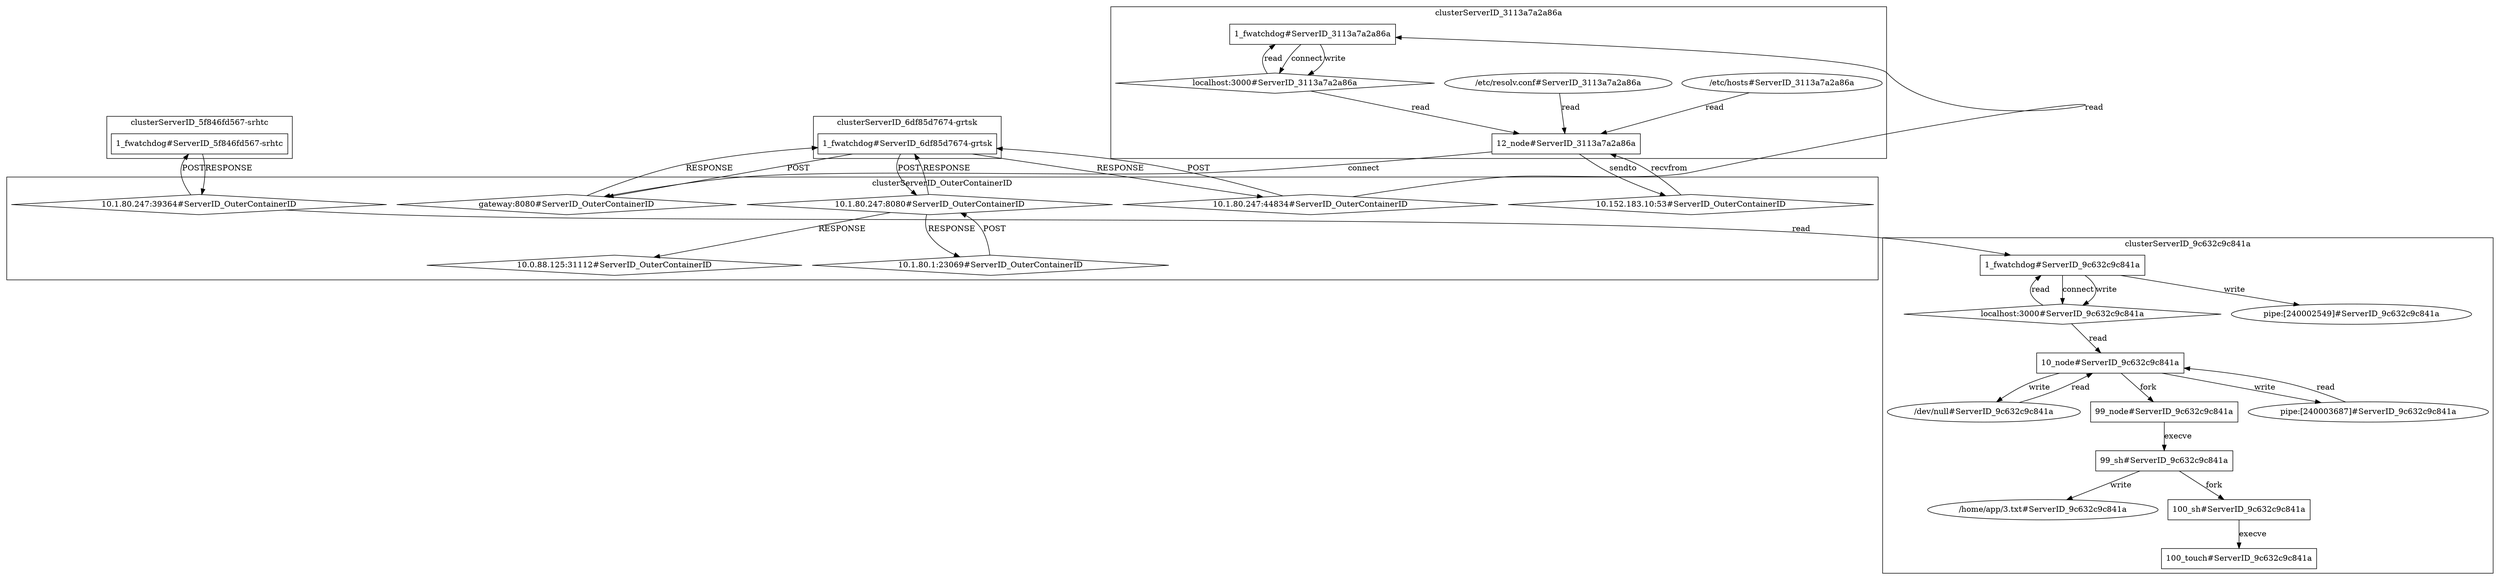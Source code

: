 digraph G {
	"10.1.80.247:39364#ServerID_OuterContainerID"->"1_fwatchdog#ServerID_5f846fd567-srhtc"[ label="POST" ];
	"gateway:8080#ServerID_OuterContainerID"->"1_fwatchdog#ServerID_6df85d7674-grtsk"[ label="RESPONSE" ];
	"1_fwatchdog#ServerID_6df85d7674-grtsk"->"10.1.80.247:44834#ServerID_OuterContainerID"[ label="RESPONSE" ];
	"1_fwatchdog#ServerID_5f846fd567-srhtc"->"10.1.80.247:39364#ServerID_OuterContainerID"[ label="RESPONSE" ];
	"10.1.80.247:44834#ServerID_OuterContainerID"->"1_fwatchdog#ServerID_6df85d7674-grtsk"[ label="POST" ];
	"1_fwatchdog#ServerID_6df85d7674-grtsk"->"10.1.80.247:8080#ServerID_OuterContainerID"[ label="POST" ];
	"1_fwatchdog#ServerID_6df85d7674-grtsk"->"gateway:8080#ServerID_OuterContainerID"[ label="POST" ];
	"10.1.80.247:8080#ServerID_OuterContainerID"->"1_fwatchdog#ServerID_6df85d7674-grtsk"[ label="RESPONSE" ];
	"1_fwatchdog#ServerID_3113a7a2a86a"->"localhost:3000#ServerID_3113a7a2a86a"[ label="connect" ];
	"localhost:3000#ServerID_3113a7a2a86a"->"1_fwatchdog#ServerID_3113a7a2a86a"[ label="read" ];
	"1_fwatchdog#ServerID_3113a7a2a86a"->"localhost:3000#ServerID_3113a7a2a86a"[ label="write" ];
	"10.1.80.247:44834#ServerID_OuterContainerID"->"1_fwatchdog#ServerID_3113a7a2a86a"[ label="read" ];
	"localhost:3000#ServerID_3113a7a2a86a"->"12_node#ServerID_3113a7a2a86a"[ label="read" ];
	"/etc/hosts#ServerID_3113a7a2a86a"->"12_node#ServerID_3113a7a2a86a"[ label="read" ];
	"/etc/resolv.conf#ServerID_3113a7a2a86a"->"12_node#ServerID_3113a7a2a86a"[ label="read" ];
	"12_node#ServerID_3113a7a2a86a"->"10.152.183.10:53#ServerID_OuterContainerID"[ label="sendto" ];
	"10.152.183.10:53#ServerID_OuterContainerID"->"12_node#ServerID_3113a7a2a86a"[ label="recvfrom" ];
	"12_node#ServerID_3113a7a2a86a"->"gateway:8080#ServerID_OuterContainerID"[ label="connect" ];
	"10.1.80.247:39364#ServerID_OuterContainerID"->"1_fwatchdog#ServerID_9c632c9c841a"[ label="read" ];
	"localhost:3000#ServerID_9c632c9c841a"->"1_fwatchdog#ServerID_9c632c9c841a"[ label="read" ];
	"1_fwatchdog#ServerID_9c632c9c841a"->"localhost:3000#ServerID_9c632c9c841a"[ label="connect" ];
	"1_fwatchdog#ServerID_9c632c9c841a"->"localhost:3000#ServerID_9c632c9c841a"[ label="write" ];
	"localhost:3000#ServerID_9c632c9c841a"->"10_node#ServerID_9c632c9c841a"[ label="read" ];
	"/dev/null#ServerID_9c632c9c841a"->"10_node#ServerID_9c632c9c841a"[ label="read" ];
	"pipe:[240003687]#ServerID_9c632c9c841a"->"10_node#ServerID_9c632c9c841a"[ label="read" ];
	"99_sh#ServerID_9c632c9c841a"->"/home/app/3.txt#ServerID_9c632c9c841a"[ label="write" ];
	"10_node#ServerID_9c632c9c841a"->"99_node#ServerID_9c632c9c841a"[ label="fork" ];
	"100_sh#ServerID_9c632c9c841a"->"100_touch#ServerID_9c632c9c841a"[ label="execve" ];
	"10_node#ServerID_9c632c9c841a"->"pipe:[240003687]#ServerID_9c632c9c841a"[ label="write" ];
	"99_node#ServerID_9c632c9c841a"->"99_sh#ServerID_9c632c9c841a"[ label="execve" ];
	"99_sh#ServerID_9c632c9c841a"->"100_sh#ServerID_9c632c9c841a"[ label="fork" ];
	"10_node#ServerID_9c632c9c841a"->"/dev/null#ServerID_9c632c9c841a"[ label="write" ];
	"1_fwatchdog#ServerID_9c632c9c841a"->"pipe:[240002549]#ServerID_9c632c9c841a"[ label="write" ];
	"10.1.80.1:23069#ServerID_OuterContainerID"->"10.1.80.247:8080#ServerID_OuterContainerID"[ label="POST" ];
	"10.1.80.247:8080#ServerID_OuterContainerID"->"10.1.80.1:23069#ServerID_OuterContainerID"[ label="RESPONSE" ];
	"10.1.80.247:8080#ServerID_OuterContainerID"->"10.0.88.125:31112#ServerID_OuterContainerID"[ label="RESPONSE" ];
	subgraph "clusterServerID_3113a7a2a86a" {
	label="clusterServerID_3113a7a2a86a";
	"/etc/hosts#ServerID_3113a7a2a86a" [ shape=ellipse ];
	"/etc/resolv.conf#ServerID_3113a7a2a86a" [ shape=ellipse ];
	"12_node#ServerID_3113a7a2a86a" [ shape=box ];
	"1_fwatchdog#ServerID_3113a7a2a86a" [ shape=box ];
	"localhost:3000#ServerID_3113a7a2a86a" [ shape=diamond ];

}
;
	subgraph "clusterServerID_5f846fd567-srhtc" {
	label="clusterServerID_5f846fd567-srhtc";
	"1_fwatchdog#ServerID_5f846fd567-srhtc" [ shape=box ];

}
;
	subgraph "clusterServerID_6df85d7674-grtsk" {
	label="clusterServerID_6df85d7674-grtsk";
	"1_fwatchdog#ServerID_6df85d7674-grtsk" [ shape=box ];

}
;
	subgraph "clusterServerID_9c632c9c841a" {
	label="clusterServerID_9c632c9c841a";
	"/dev/null#ServerID_9c632c9c841a" [ shape=ellipse ];
	"/home/app/3.txt#ServerID_9c632c9c841a" [ shape=ellipse ];
	"100_sh#ServerID_9c632c9c841a" [ shape=box ];
	"100_touch#ServerID_9c632c9c841a" [ shape=box ];
	"10_node#ServerID_9c632c9c841a" [ shape=box ];
	"1_fwatchdog#ServerID_9c632c9c841a" [ shape=box ];
	"99_node#ServerID_9c632c9c841a" [ shape=box ];
	"99_sh#ServerID_9c632c9c841a" [ shape=box ];
	"localhost:3000#ServerID_9c632c9c841a" [ shape=diamond ];
	"pipe:[240002549]#ServerID_9c632c9c841a" [ shape=ellipse ];
	"pipe:[240003687]#ServerID_9c632c9c841a" [ shape=ellipse ];

}
;
	subgraph "clusterServerID_OuterContainerID" {
	label="clusterServerID_OuterContainerID";
	"10.0.88.125:31112#ServerID_OuterContainerID" [ shape=diamond ];
	"10.1.80.1:23069#ServerID_OuterContainerID" [ shape=diamond ];
	"10.1.80.247:39364#ServerID_OuterContainerID" [ shape=diamond ];
	"10.1.80.247:44834#ServerID_OuterContainerID" [ shape=diamond ];
	"10.1.80.247:8080#ServerID_OuterContainerID" [ shape=diamond ];
	"10.152.183.10:53#ServerID_OuterContainerID" [ shape=diamond ];
	"gateway:8080#ServerID_OuterContainerID" [ shape=diamond ];

}
;

}
